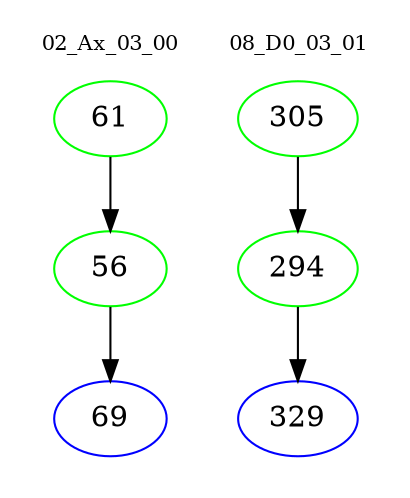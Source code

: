 digraph{
subgraph cluster_0 {
color = white
label = "02_Ax_03_00";
fontsize=10;
T0_61 [label="61", color="green"]
T0_61 -> T0_56 [color="black"]
T0_56 [label="56", color="green"]
T0_56 -> T0_69 [color="black"]
T0_69 [label="69", color="blue"]
}
subgraph cluster_1 {
color = white
label = "08_D0_03_01";
fontsize=10;
T1_305 [label="305", color="green"]
T1_305 -> T1_294 [color="black"]
T1_294 [label="294", color="green"]
T1_294 -> T1_329 [color="black"]
T1_329 [label="329", color="blue"]
}
}
